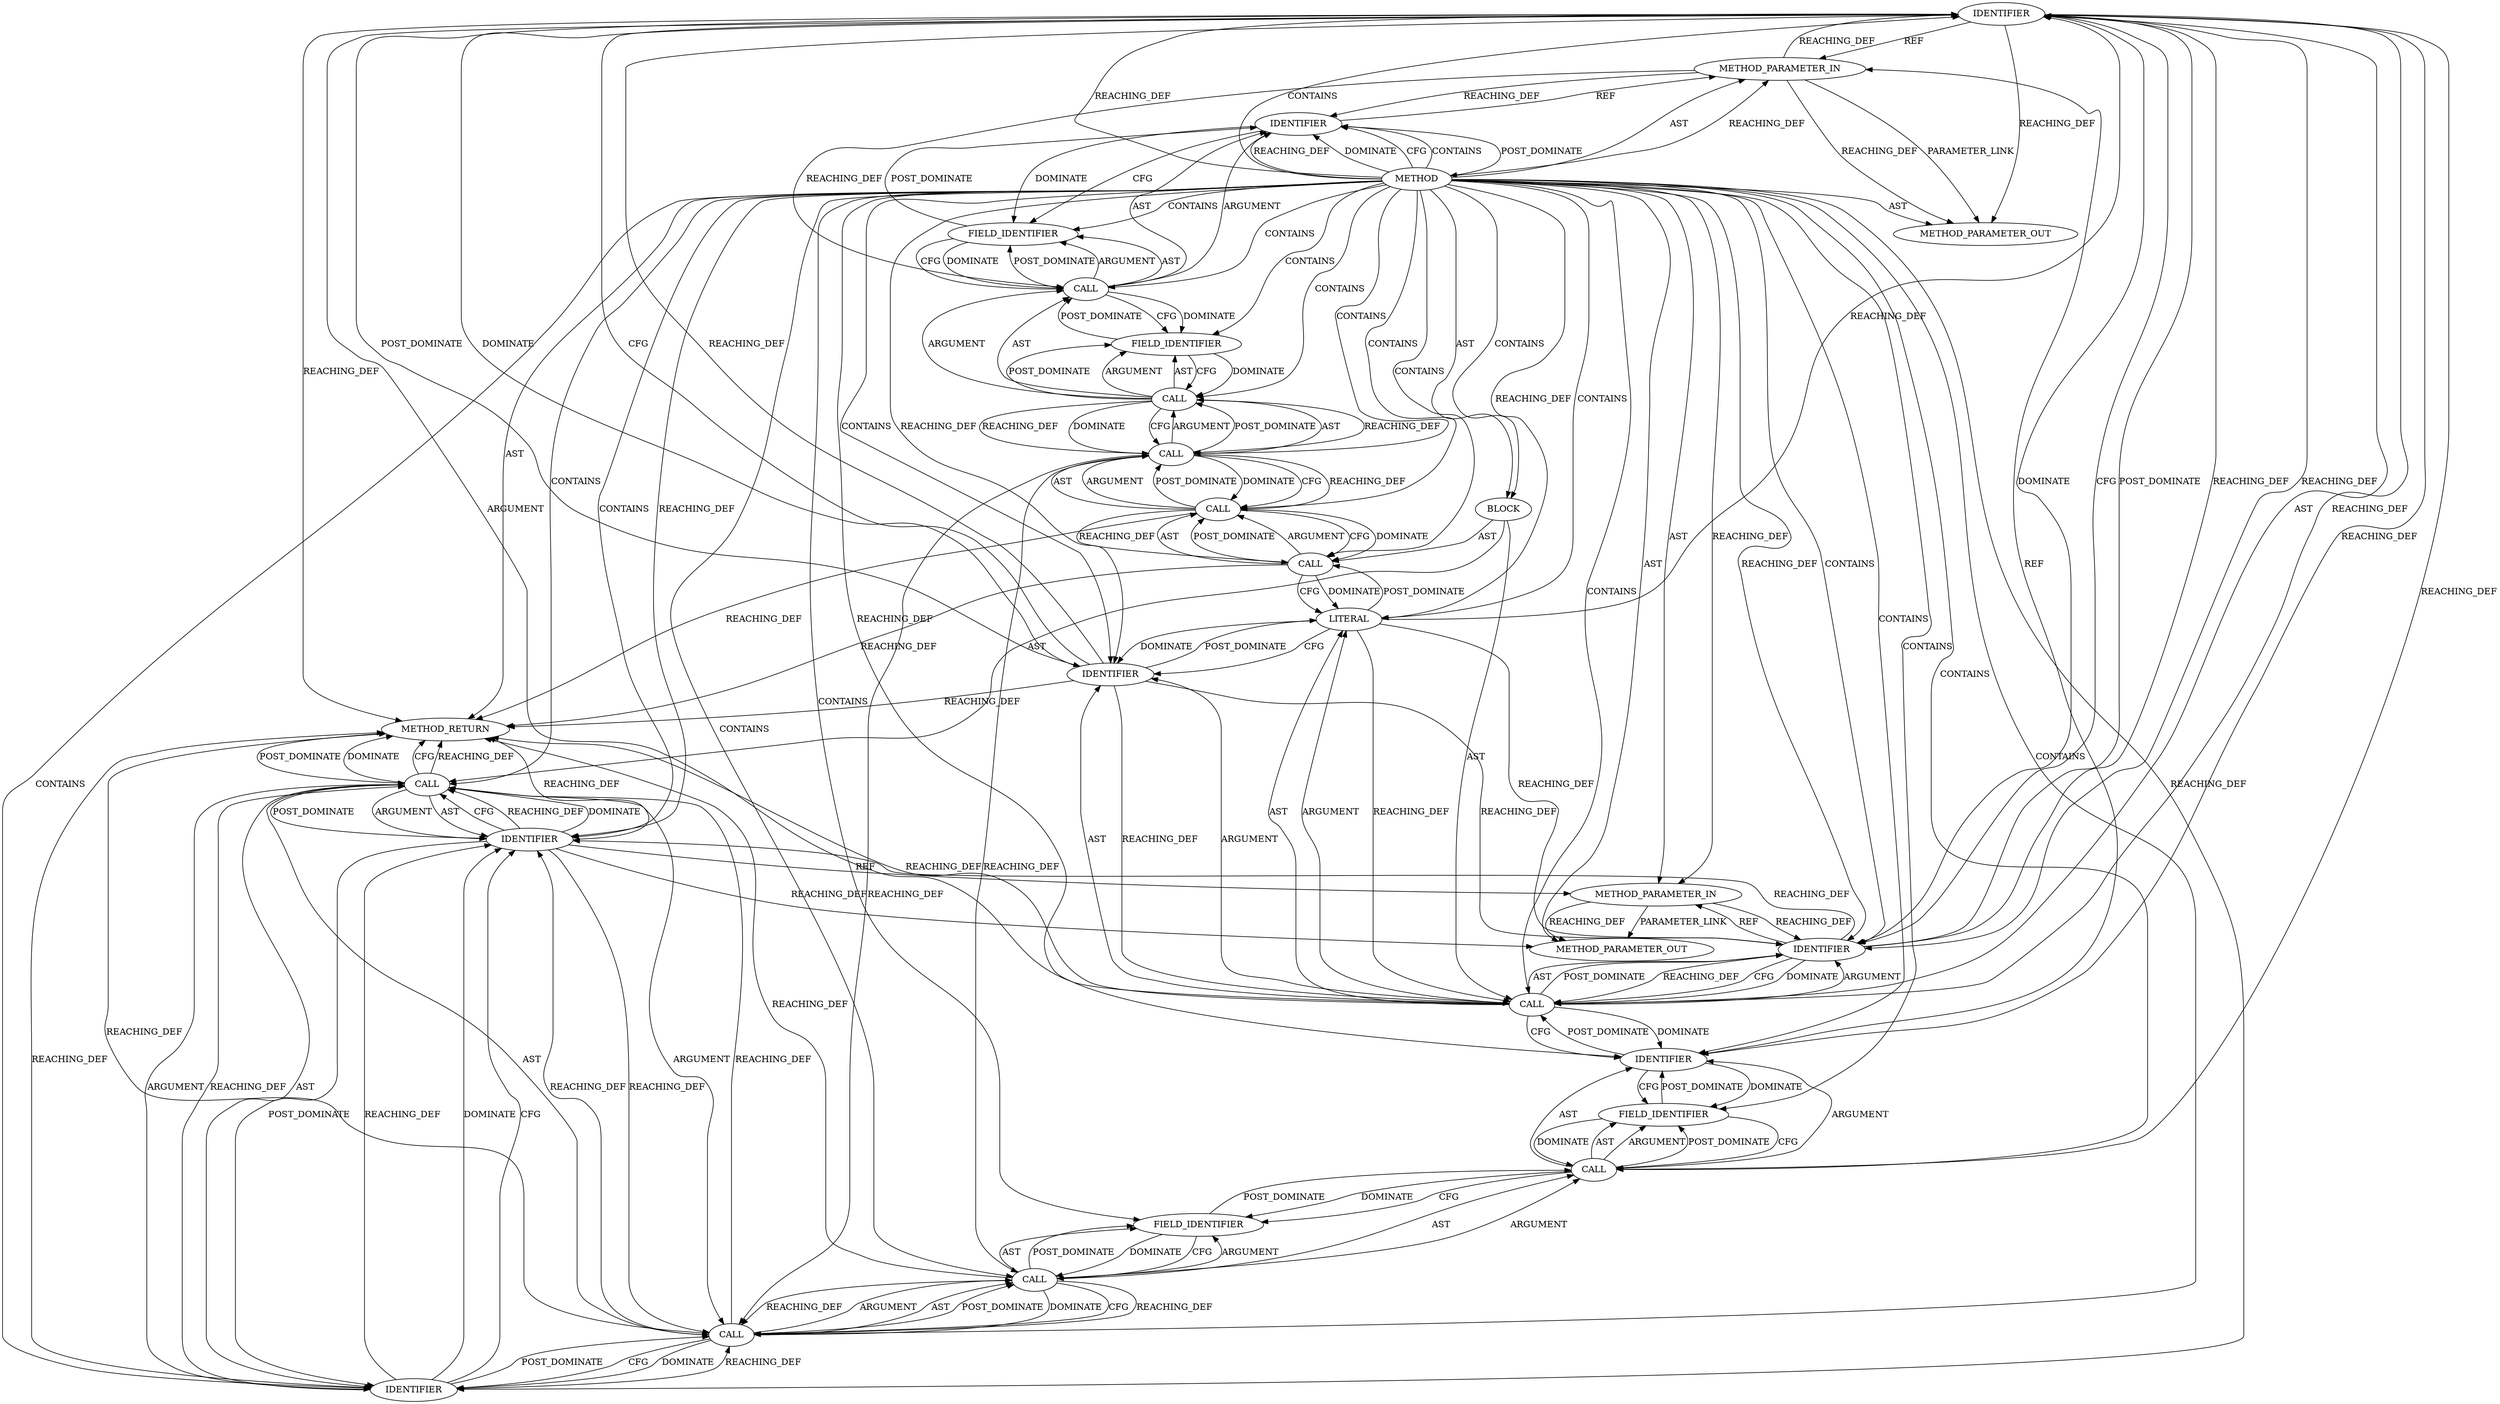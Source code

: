 digraph {
  13004 [label=METHOD_PARAMETER_OUT ORDER=1 CODE="struct ceph_connection *con" IS_VARIADIC=false COLUMN_NUMBER=25 LINE_NUMBER=238 TYPE_FULL_NAME="ceph_connection*" EVALUATION_STRATEGY="BY_VALUE" INDEX=1 NAME="con"]
  573 [label=CALL ORDER=1 ARGUMENT_INDEX=1 CODE="con->v2.in_iter" COLUMN_NUMBER=26 METHOD_FULL_NAME="<operator>.fieldAccess" LINE_NUMBER=240 TYPE_FULL_NAME="<empty>" DISPATCH_TYPE="STATIC_DISPATCH" SIGNATURE="" NAME="<operator>.fieldAccess"]
  568 [label=METHOD_PARAMETER_IN ORDER=2 CODE="int len" IS_VARIADIC=false COLUMN_NUMBER=54 LINE_NUMBER=238 TYPE_FULL_NAME="int" EVALUATION_STRATEGY="BY_VALUE" INDEX=2 NAME="len"]
  581 [label=IDENTIFIER ORDER=3 ARGUMENT_INDEX=3 CODE="con" COLUMN_NUMBER=39 LINE_NUMBER=242 TYPE_FULL_NAME="ceph_connection*" NAME="con"]
  574 [label=CALL ORDER=1 ARGUMENT_INDEX=1 CODE="con->v2" COLUMN_NUMBER=26 METHOD_FULL_NAME="<operator>.indirectFieldAccess" LINE_NUMBER=240 TYPE_FULL_NAME="<empty>" DISPATCH_TYPE="STATIC_DISPATCH" SIGNATURE="" NAME="<operator>.indirectFieldAccess"]
  591 [label=IDENTIFIER ORDER=3 ARGUMENT_INDEX=3 CODE="len" COLUMN_NUMBER=48 LINE_NUMBER=243 TYPE_FULL_NAME="int" NAME="len"]
  13005 [label=METHOD_PARAMETER_OUT ORDER=2 CODE="int len" IS_VARIADIC=false COLUMN_NUMBER=54 LINE_NUMBER=238 TYPE_FULL_NAME="int" EVALUATION_STRATEGY="BY_VALUE" INDEX=2 NAME="len"]
  584 [label=CALL ORDER=1 ARGUMENT_INDEX=1 CODE="&con->v2.in_iter" COLUMN_NUMBER=19 METHOD_FULL_NAME="<operator>.addressOf" LINE_NUMBER=243 TYPE_FULL_NAME="<empty>" DISPATCH_TYPE="STATIC_DISPATCH" SIGNATURE="" NAME="<operator>.addressOf"]
  579 [label=LITERAL ORDER=1 ARGUMENT_INDEX=1 CODE="\"%s con %p len %d\\n\"" COLUMN_NUMBER=7 LINE_NUMBER=242 TYPE_FULL_NAME="char"]
  567 [label=METHOD_PARAMETER_IN ORDER=1 CODE="struct ceph_connection *con" IS_VARIADIC=false COLUMN_NUMBER=25 LINE_NUMBER=238 TYPE_FULL_NAME="ceph_connection*" EVALUATION_STRATEGY="BY_VALUE" INDEX=1 NAME="con"]
  572 [label=CALL ORDER=1 ARGUMENT_INDEX=1 CODE="&con->v2.in_iter" COLUMN_NUMBER=25 METHOD_FULL_NAME="<operator>.addressOf" LINE_NUMBER=240 TYPE_FULL_NAME="<empty>" DISPATCH_TYPE="STATIC_DISPATCH" SIGNATURE="" NAME="<operator>.addressOf"]
  582 [label=IDENTIFIER ORDER=4 ARGUMENT_INDEX=4 CODE="len" COLUMN_NUMBER=44 LINE_NUMBER=242 TYPE_FULL_NAME="int" NAME="len"]
  566 [label=METHOD COLUMN_NUMBER=1 LINE_NUMBER=238 COLUMN_NUMBER_END=1 IS_EXTERNAL=false SIGNATURE="void set_in_skip (ceph_connection*,int)" NAME="set_in_skip" AST_PARENT_TYPE="TYPE_DECL" AST_PARENT_FULL_NAME="messenger_v2.c:<global>" ORDER=9 CODE="static void set_in_skip(struct ceph_connection *con, int len)
{
	WARN_ON(iov_iter_count(&con->v2.in_iter));

	dout(\"%s con %p len %d\\n\", __func__, con, len);
	iov_iter_discard(&con->v2.in_iter, ITER_DEST, len);
}" FULL_NAME="set_in_skip" LINE_NUMBER_END=244 FILENAME="messenger_v2.c"]
  576 [label=FIELD_IDENTIFIER ORDER=2 ARGUMENT_INDEX=2 CODE="v2" COLUMN_NUMBER=26 LINE_NUMBER=240 CANONICAL_NAME="v2"]
  586 [label=CALL ORDER=1 ARGUMENT_INDEX=1 CODE="con->v2" COLUMN_NUMBER=20 METHOD_FULL_NAME="<operator>.indirectFieldAccess" LINE_NUMBER=243 TYPE_FULL_NAME="<empty>" DISPATCH_TYPE="STATIC_DISPATCH" SIGNATURE="" NAME="<operator>.indirectFieldAccess"]
  590 [label=IDENTIFIER ORDER=2 ARGUMENT_INDEX=2 CODE="ITER_DEST" COLUMN_NUMBER=37 LINE_NUMBER=243 TYPE_FULL_NAME="ANY" NAME="ITER_DEST"]
  577 [label=FIELD_IDENTIFIER ORDER=2 ARGUMENT_INDEX=2 CODE="in_iter" COLUMN_NUMBER=26 LINE_NUMBER=240 CANONICAL_NAME="in_iter"]
  587 [label=IDENTIFIER ORDER=1 ARGUMENT_INDEX=1 CODE="con" COLUMN_NUMBER=20 LINE_NUMBER=243 TYPE_FULL_NAME="ceph_connection*" NAME="con"]
  575 [label=IDENTIFIER ORDER=1 ARGUMENT_INDEX=1 CODE="con" COLUMN_NUMBER=26 LINE_NUMBER=240 TYPE_FULL_NAME="ceph_connection*" NAME="con"]
  585 [label=CALL ORDER=1 ARGUMENT_INDEX=1 CODE="con->v2.in_iter" COLUMN_NUMBER=20 METHOD_FULL_NAME="<operator>.fieldAccess" LINE_NUMBER=243 TYPE_FULL_NAME="<empty>" DISPATCH_TYPE="STATIC_DISPATCH" SIGNATURE="" NAME="<operator>.fieldAccess"]
  588 [label=FIELD_IDENTIFIER ORDER=2 ARGUMENT_INDEX=2 CODE="v2" COLUMN_NUMBER=20 LINE_NUMBER=243 CANONICAL_NAME="v2"]
  578 [label=CALL ORDER=2 ARGUMENT_INDEX=-1 CODE="dout(\"%s con %p len %d\\n\", __func__, con, len)" COLUMN_NUMBER=2 METHOD_FULL_NAME="dout" LINE_NUMBER=242 TYPE_FULL_NAME="<empty>" DISPATCH_TYPE="STATIC_DISPATCH" SIGNATURE="" NAME="dout"]
  592 [label=METHOD_RETURN ORDER=4 CODE="RET" COLUMN_NUMBER=1 LINE_NUMBER=238 TYPE_FULL_NAME="void" EVALUATION_STRATEGY="BY_VALUE"]
  571 [label=CALL ORDER=1 ARGUMENT_INDEX=1 CODE="iov_iter_count(&con->v2.in_iter)" COLUMN_NUMBER=10 METHOD_FULL_NAME="iov_iter_count" LINE_NUMBER=240 TYPE_FULL_NAME="<empty>" DISPATCH_TYPE="STATIC_DISPATCH" SIGNATURE="" NAME="iov_iter_count"]
  589 [label=FIELD_IDENTIFIER ORDER=2 ARGUMENT_INDEX=2 CODE="in_iter" COLUMN_NUMBER=20 LINE_NUMBER=243 CANONICAL_NAME="in_iter"]
  569 [label=BLOCK ORDER=3 ARGUMENT_INDEX=-1 CODE="{
	WARN_ON(iov_iter_count(&con->v2.in_iter));

	dout(\"%s con %p len %d\\n\", __func__, con, len);
	iov_iter_discard(&con->v2.in_iter, ITER_DEST, len);
}" COLUMN_NUMBER=1 LINE_NUMBER=239 TYPE_FULL_NAME="void"]
  583 [label=CALL ORDER=3 ARGUMENT_INDEX=-1 CODE="iov_iter_discard(&con->v2.in_iter, ITER_DEST, len)" COLUMN_NUMBER=2 METHOD_FULL_NAME="iov_iter_discard" LINE_NUMBER=243 TYPE_FULL_NAME="<empty>" DISPATCH_TYPE="STATIC_DISPATCH" SIGNATURE="" NAME="iov_iter_discard"]
  570 [label=CALL ORDER=1 ARGUMENT_INDEX=-1 CODE="WARN_ON(iov_iter_count(&con->v2.in_iter))" COLUMN_NUMBER=2 METHOD_FULL_NAME="WARN_ON" LINE_NUMBER=240 TYPE_FULL_NAME="<empty>" DISPATCH_TYPE="STATIC_DISPATCH" SIGNATURE="" NAME="WARN_ON"]
  580 [label=IDENTIFIER ORDER=2 ARGUMENT_INDEX=2 CODE="__func__" COLUMN_NUMBER=29 LINE_NUMBER=242 TYPE_FULL_NAME="ANY" NAME="__func__"]
  585 -> 586 [label=AST ]
  566 -> 585 [label=CONTAINS ]
  566 -> 582 [label=CONTAINS ]
  582 -> 578 [label=REACHING_DEF VARIABLE="len"]
  583 -> 591 [label=AST ]
  566 -> 590 [label=REACHING_DEF VARIABLE=""]
  566 -> 580 [label=REACHING_DEF VARIABLE=""]
  572 -> 571 [label=DOMINATE ]
  566 -> 567 [label=AST ]
  566 -> 591 [label=CONTAINS ]
  570 -> 571 [label=AST ]
  570 -> 579 [label=DOMINATE ]
  568 -> 582 [label=REACHING_DEF VARIABLE="len"]
  581 -> 582 [label=REACHING_DEF VARIABLE="con"]
  587 -> 588 [label=DOMINATE ]
  591 -> 584 [label=REACHING_DEF VARIABLE="len"]
  566 -> 580 [label=CONTAINS ]
  566 -> 591 [label=REACHING_DEF VARIABLE=""]
  572 -> 573 [label=ARGUMENT ]
  584 -> 590 [label=CFG ]
  583 -> 584 [label=AST ]
  566 -> 575 [label=REACHING_DEF VARIABLE=""]
  580 -> 592 [label=REACHING_DEF VARIABLE="__func__"]
  580 -> 581 [label=DOMINATE ]
  591 -> 568 [label=REF ]
  566 -> 571 [label=CONTAINS ]
  577 -> 573 [label=DOMINATE ]
  573 -> 577 [label=POST_DOMINATE ]
  587 -> 567 [label=REF ]
  579 -> 580 [label=CFG ]
  566 -> 588 [label=CONTAINS ]
  576 -> 574 [label=DOMINATE ]
  591 -> 583 [label=CFG ]
  584 -> 591 [label=REACHING_DEF VARIABLE="&con->v2.in_iter"]
  578 -> 582 [label=ARGUMENT ]
  581 -> 582 [label=DOMINATE ]
  579 -> 570 [label=POST_DOMINATE ]
  583 -> 592 [label=DOMINATE ]
  566 -> 575 [label=DOMINATE ]
  566 -> 590 [label=CONTAINS ]
  589 -> 586 [label=POST_DOMINATE ]
  591 -> 590 [label=POST_DOMINATE ]
  566 -> 583 [label=CONTAINS ]
  578 -> 592 [label=REACHING_DEF VARIABLE="dout(\"%s con %p len %d\\n\", __func__, con, len)"]
  587 -> 578 [label=POST_DOMINATE ]
  580 -> 581 [label=CFG ]
  566 -> 568 [label=REACHING_DEF VARIABLE=""]
  568 -> 13005 [label=REACHING_DEF VARIABLE="len"]
  582 -> 578 [label=CFG ]
  591 -> 13005 [label=REACHING_DEF VARIABLE="len"]
  566 -> 592 [label=AST ]
  572 -> 573 [label=POST_DOMINATE ]
  566 -> 577 [label=CONTAINS ]
  566 -> 586 [label=CONTAINS ]
  580 -> 582 [label=REACHING_DEF VARIABLE="__func__"]
  585 -> 589 [label=ARGUMENT ]
  566 -> 570 [label=CONTAINS ]
  584 -> 585 [label=ARGUMENT ]
  590 -> 584 [label=REACHING_DEF VARIABLE="ITER_DEST"]
  566 -> 578 [label=CONTAINS ]
  577 -> 573 [label=CFG ]
  581 -> 13004 [label=REACHING_DEF VARIABLE="con"]
  582 -> 581 [label=POST_DOMINATE ]
  586 -> 588 [label=AST ]
  578 -> 587 [label=CFG ]
  566 -> 13005 [label=AST ]
  581 -> 578 [label=REACHING_DEF VARIABLE="con"]
  590 -> 591 [label=REACHING_DEF VARIABLE="ITER_DEST"]
  581 -> 592 [label=REACHING_DEF VARIABLE="con"]
  566 -> 581 [label=REACHING_DEF VARIABLE=""]
  569 -> 583 [label=AST ]
  572 -> 571 [label=CFG ]
  572 -> 584 [label=REACHING_DEF VARIABLE="&con->v2.in_iter"]
  591 -> 583 [label=REACHING_DEF VARIABLE="len"]
  583 -> 591 [label=POST_DOMINATE ]
  578 -> 580 [label=ARGUMENT ]
  566 -> 573 [label=CONTAINS ]
  588 -> 587 [label=POST_DOMINATE ]
  570 -> 579 [label=CFG ]
  567 -> 575 [label=REACHING_DEF VARIABLE="con"]
  575 -> 567 [label=REF ]
  575 -> 576 [label=CFG ]
  586 -> 587 [label=ARGUMENT ]
  575 -> 566 [label=POST_DOMINATE ]
  566 -> 576 [label=CONTAINS ]
  573 -> 572 [label=REACHING_DEF VARIABLE="con->v2.in_iter"]
  573 -> 572 [label=REACHING_DEF VARIABLE="con->v2.in_iter"]
  584 -> 592 [label=REACHING_DEF VARIABLE="&con->v2.in_iter"]
  567 -> 13004 [label=REACHING_DEF VARIABLE="con"]
  586 -> 587 [label=AST ]
  580 -> 581 [label=REACHING_DEF VARIABLE="__func__"]
  574 -> 577 [label=CFG ]
  583 -> 590 [label=ARGUMENT ]
  592 -> 583 [label=POST_DOMINATE ]
  568 -> 13005 [label=PARAMETER_LINK ]
  590 -> 584 [label=POST_DOMINATE ]
  585 -> 589 [label=AST ]
  588 -> 586 [label=DOMINATE ]
  586 -> 589 [label=DOMINATE ]
  580 -> 578 [label=REACHING_DEF VARIABLE="__func__"]
  578 -> 579 [label=AST ]
  574 -> 575 [label=AST ]
  566 -> 569 [label=AST ]
  579 -> 578 [label=REACHING_DEF VARIABLE="\"%s con %p len %d\\n\""]
  566 -> 569 [label=CONTAINS ]
  571 -> 592 [label=REACHING_DEF VARIABLE="iov_iter_count(&con->v2.in_iter)"]
  579 -> 580 [label=DOMINATE ]
  578 -> 587 [label=DOMINATE ]
  590 -> 592 [label=REACHING_DEF VARIABLE="ITER_DEST"]
  571 -> 572 [label=AST ]
  566 -> 582 [label=REACHING_DEF VARIABLE=""]
  582 -> 591 [label=REACHING_DEF VARIABLE="len"]
  573 -> 574 [label=ARGUMENT ]
  571 -> 572 [label=ARGUMENT ]
  572 -> 585 [label=REACHING_DEF VARIABLE="&con->v2.in_iter"]
  566 -> 13004 [label=AST ]
  584 -> 590 [label=DOMINATE ]
  578 -> 581 [label=ARGUMENT ]
  590 -> 583 [label=REACHING_DEF VARIABLE="ITER_DEST"]
  578 -> 582 [label=AST ]
  586 -> 588 [label=ARGUMENT ]
  585 -> 584 [label=DOMINATE ]
  581 -> 582 [label=CFG ]
  581 -> 580 [label=POST_DOMINATE ]
  584 -> 583 [label=REACHING_DEF VARIABLE="&con->v2.in_iter"]
  573 -> 574 [label=AST ]
  566 -> 575 [label=CFG ]
  578 -> 580 [label=AST ]
  584 -> 585 [label=AST ]
  581 -> 567 [label=REF ]
  587 -> 588 [label=CFG ]
  583 -> 592 [label=CFG ]
  576 -> 574 [label=CFG ]
  566 -> 587 [label=CONTAINS ]
  581 -> 587 [label=REACHING_DEF VARIABLE="con"]
  577 -> 574 [label=POST_DOMINATE ]
  586 -> 588 [label=POST_DOMINATE ]
  574 -> 576 [label=POST_DOMINATE ]
  566 -> 579 [label=CONTAINS ]
  573 -> 572 [label=DOMINATE ]
  567 -> 581 [label=REACHING_DEF VARIABLE="con"]
  571 -> 570 [label=CFG ]
  578 -> 579 [label=ARGUMENT ]
  576 -> 575 [label=POST_DOMINATE ]
  566 -> 579 [label=REACHING_DEF VARIABLE=""]
  569 -> 570 [label=AST ]
  583 -> 591 [label=ARGUMENT ]
  569 -> 578 [label=AST ]
  574 -> 577 [label=DOMINATE ]
  584 -> 585 [label=POST_DOMINATE ]
  589 -> 585 [label=CFG ]
  567 -> 574 [label=REACHING_DEF VARIABLE="con"]
  579 -> 581 [label=REACHING_DEF VARIABLE="\"%s con %p len %d\\n\""]
  589 -> 585 [label=DOMINATE ]
  580 -> 579 [label=POST_DOMINATE ]
  591 -> 592 [label=REACHING_DEF VARIABLE="len"]
  585 -> 584 [label=CFG ]
  573 -> 572 [label=CFG ]
  585 -> 584 [label=REACHING_DEF VARIABLE="con->v2.in_iter"]
  585 -> 584 [label=REACHING_DEF VARIABLE="con->v2.in_iter"]
  590 -> 591 [label=DOMINATE ]
  590 -> 591 [label=CFG ]
  571 -> 572 [label=POST_DOMINATE ]
  582 -> 581 [label=REACHING_DEF VARIABLE="len"]
  582 -> 568 [label=REF ]
  585 -> 592 [label=REACHING_DEF VARIABLE="con->v2.in_iter"]
  571 -> 570 [label=DOMINATE ]
  582 -> 578 [label=DOMINATE ]
  585 -> 589 [label=POST_DOMINATE ]
  579 -> 582 [label=REACHING_DEF VARIABLE="\"%s con %p len %d\\n\""]
  583 -> 590 [label=AST ]
  570 -> 571 [label=POST_DOMINATE ]
  567 -> 13004 [label=PARAMETER_LINK ]
  572 -> 573 [label=AST ]
  574 -> 575 [label=ARGUMENT ]
  586 -> 589 [label=CFG ]
  566 -> 581 [label=CONTAINS ]
  566 -> 584 [label=CONTAINS ]
  566 -> 567 [label=REACHING_DEF VARIABLE=""]
  575 -> 576 [label=DOMINATE ]
  588 -> 586 [label=CFG ]
  566 -> 589 [label=CONTAINS ]
  574 -> 576 [label=ARGUMENT ]
  566 -> 568 [label=AST ]
  566 -> 572 [label=CONTAINS ]
  566 -> 587 [label=REACHING_DEF VARIABLE=""]
  591 -> 583 [label=DOMINATE ]
  566 -> 575 [label=CONTAINS ]
  574 -> 576 [label=AST ]
  583 -> 592 [label=REACHING_DEF VARIABLE="iov_iter_discard(&con->v2.in_iter, ITER_DEST, len)"]
  581 -> 586 [label=REACHING_DEF VARIABLE="con"]
  566 -> 574 [label=CONTAINS ]
  578 -> 582 [label=POST_DOMINATE ]
  572 -> 571 [label=REACHING_DEF VARIABLE="&con->v2.in_iter"]
  571 -> 570 [label=REACHING_DEF VARIABLE="iov_iter_count(&con->v2.in_iter)"]
  573 -> 577 [label=ARGUMENT ]
  578 -> 581 [label=AST ]
  570 -> 571 [label=ARGUMENT ]
  583 -> 584 [label=ARGUMENT ]
  570 -> 592 [label=REACHING_DEF VARIABLE="WARN_ON(iov_iter_count(&con->v2.in_iter))"]
  573 -> 577 [label=AST ]
  585 -> 586 [label=ARGUMENT ]
}
